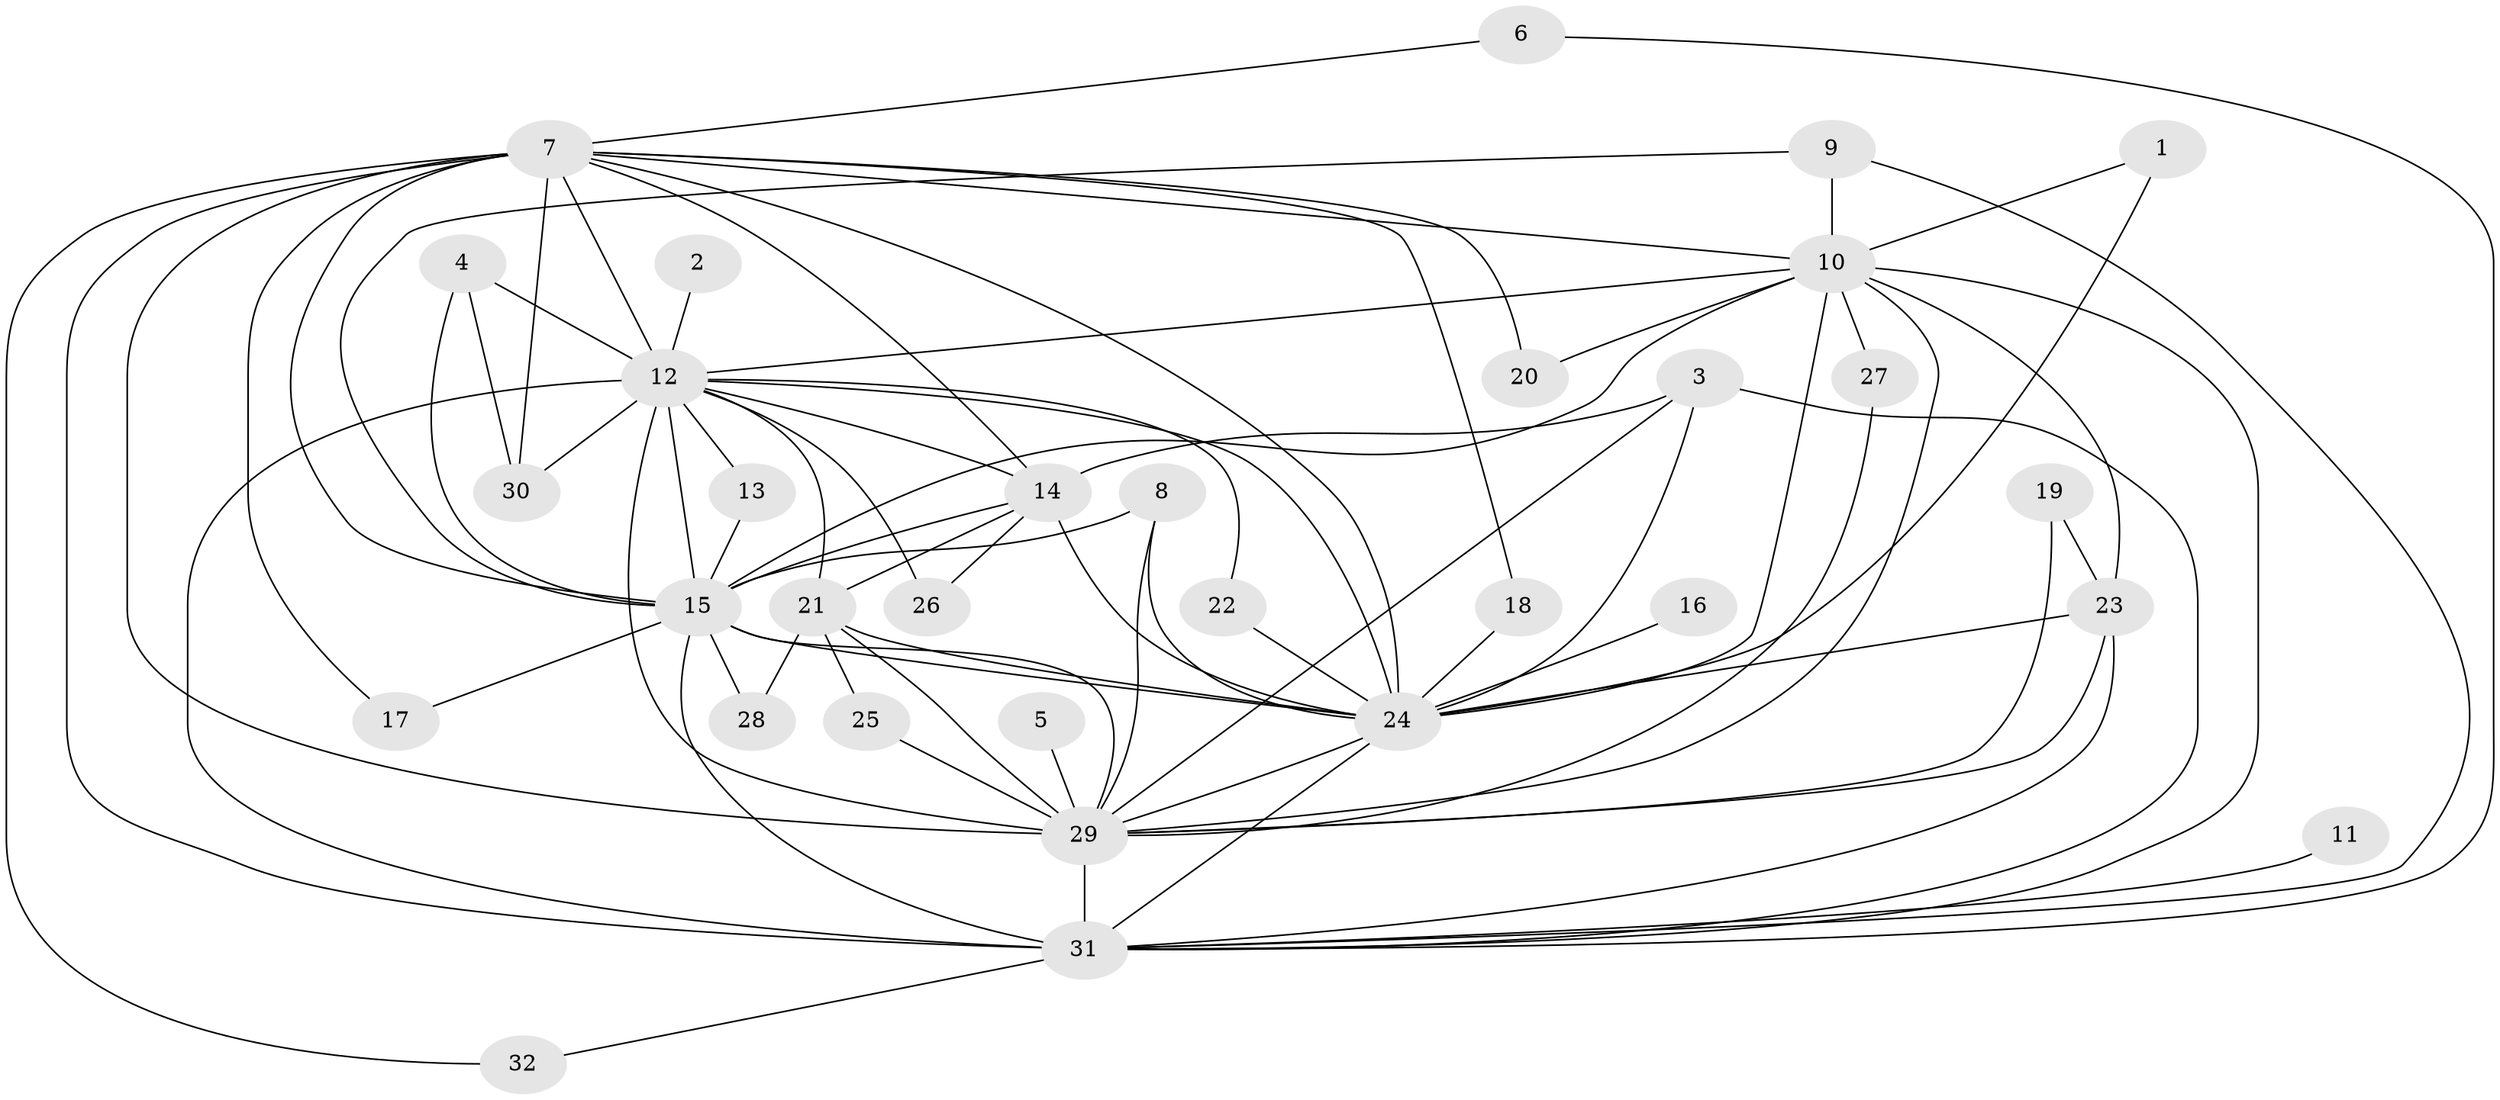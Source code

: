// original degree distribution, {15: 0.03125, 16: 0.015625, 11: 0.015625, 17: 0.046875, 25: 0.015625, 18: 0.015625, 19: 0.015625, 5: 0.03125, 4: 0.0625, 3: 0.21875, 2: 0.53125}
// Generated by graph-tools (version 1.1) at 2025/49/03/09/25 03:49:28]
// undirected, 32 vertices, 78 edges
graph export_dot {
graph [start="1"]
  node [color=gray90,style=filled];
  1;
  2;
  3;
  4;
  5;
  6;
  7;
  8;
  9;
  10;
  11;
  12;
  13;
  14;
  15;
  16;
  17;
  18;
  19;
  20;
  21;
  22;
  23;
  24;
  25;
  26;
  27;
  28;
  29;
  30;
  31;
  32;
  1 -- 10 [weight=1.0];
  1 -- 24 [weight=1.0];
  2 -- 12 [weight=2.0];
  3 -- 14 [weight=1.0];
  3 -- 24 [weight=1.0];
  3 -- 29 [weight=1.0];
  3 -- 31 [weight=1.0];
  4 -- 12 [weight=1.0];
  4 -- 15 [weight=1.0];
  4 -- 30 [weight=1.0];
  5 -- 29 [weight=2.0];
  6 -- 7 [weight=1.0];
  6 -- 31 [weight=1.0];
  7 -- 10 [weight=2.0];
  7 -- 12 [weight=4.0];
  7 -- 14 [weight=1.0];
  7 -- 15 [weight=3.0];
  7 -- 17 [weight=1.0];
  7 -- 18 [weight=1.0];
  7 -- 20 [weight=1.0];
  7 -- 24 [weight=2.0];
  7 -- 29 [weight=5.0];
  7 -- 30 [weight=1.0];
  7 -- 31 [weight=2.0];
  7 -- 32 [weight=1.0];
  8 -- 15 [weight=1.0];
  8 -- 24 [weight=1.0];
  8 -- 29 [weight=1.0];
  9 -- 10 [weight=1.0];
  9 -- 15 [weight=1.0];
  9 -- 31 [weight=1.0];
  10 -- 12 [weight=2.0];
  10 -- 15 [weight=1.0];
  10 -- 20 [weight=1.0];
  10 -- 23 [weight=1.0];
  10 -- 24 [weight=1.0];
  10 -- 27 [weight=1.0];
  10 -- 29 [weight=2.0];
  10 -- 31 [weight=2.0];
  11 -- 31 [weight=1.0];
  12 -- 13 [weight=3.0];
  12 -- 14 [weight=2.0];
  12 -- 15 [weight=2.0];
  12 -- 21 [weight=1.0];
  12 -- 22 [weight=1.0];
  12 -- 24 [weight=2.0];
  12 -- 26 [weight=1.0];
  12 -- 29 [weight=4.0];
  12 -- 30 [weight=1.0];
  12 -- 31 [weight=3.0];
  13 -- 15 [weight=1.0];
  14 -- 15 [weight=1.0];
  14 -- 21 [weight=1.0];
  14 -- 24 [weight=1.0];
  14 -- 26 [weight=1.0];
  15 -- 17 [weight=1.0];
  15 -- 24 [weight=2.0];
  15 -- 28 [weight=1.0];
  15 -- 29 [weight=3.0];
  15 -- 31 [weight=1.0];
  16 -- 24 [weight=1.0];
  18 -- 24 [weight=2.0];
  19 -- 23 [weight=1.0];
  19 -- 29 [weight=1.0];
  21 -- 24 [weight=1.0];
  21 -- 25 [weight=1.0];
  21 -- 28 [weight=1.0];
  21 -- 29 [weight=1.0];
  22 -- 24 [weight=2.0];
  23 -- 24 [weight=2.0];
  23 -- 29 [weight=1.0];
  23 -- 31 [weight=1.0];
  24 -- 29 [weight=2.0];
  24 -- 31 [weight=1.0];
  25 -- 29 [weight=1.0];
  27 -- 29 [weight=1.0];
  29 -- 31 [weight=3.0];
  31 -- 32 [weight=1.0];
}
